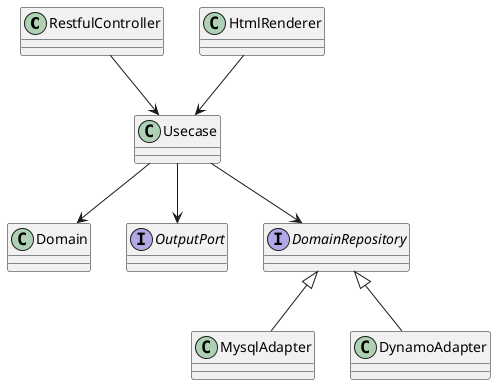 @startuml
class RestfulController
class HtmlRenderer
class Usecase
class Domain
interface OutputPort
interface DomainRepository

RestfulController -down-> Usecase
HtmlRenderer -down-> Usecase
Usecase -down-> Domain
Usecase -down-> OutputPort
Usecase -down-> DomainRepository
DomainRepository <|-down- MysqlAdapter
DomainRepository <|-down- DynamoAdapter
@enduml